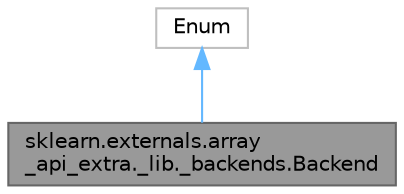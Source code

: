 digraph "sklearn.externals.array_api_extra._lib._backends.Backend"
{
 // LATEX_PDF_SIZE
  bgcolor="transparent";
  edge [fontname=Helvetica,fontsize=10,labelfontname=Helvetica,labelfontsize=10];
  node [fontname=Helvetica,fontsize=10,shape=box,height=0.2,width=0.4];
  Node1 [id="Node000001",label="sklearn.externals.array\l_api_extra._lib._backends.Backend",height=0.2,width=0.4,color="gray40", fillcolor="grey60", style="filled", fontcolor="black",tooltip=" "];
  Node2 -> Node1 [id="edge2_Node000001_Node000002",dir="back",color="steelblue1",style="solid",tooltip=" "];
  Node2 [id="Node000002",label="Enum",height=0.2,width=0.4,color="grey75", fillcolor="white", style="filled",URL="$d2/d55/classEnum.html",tooltip=" "];
}
